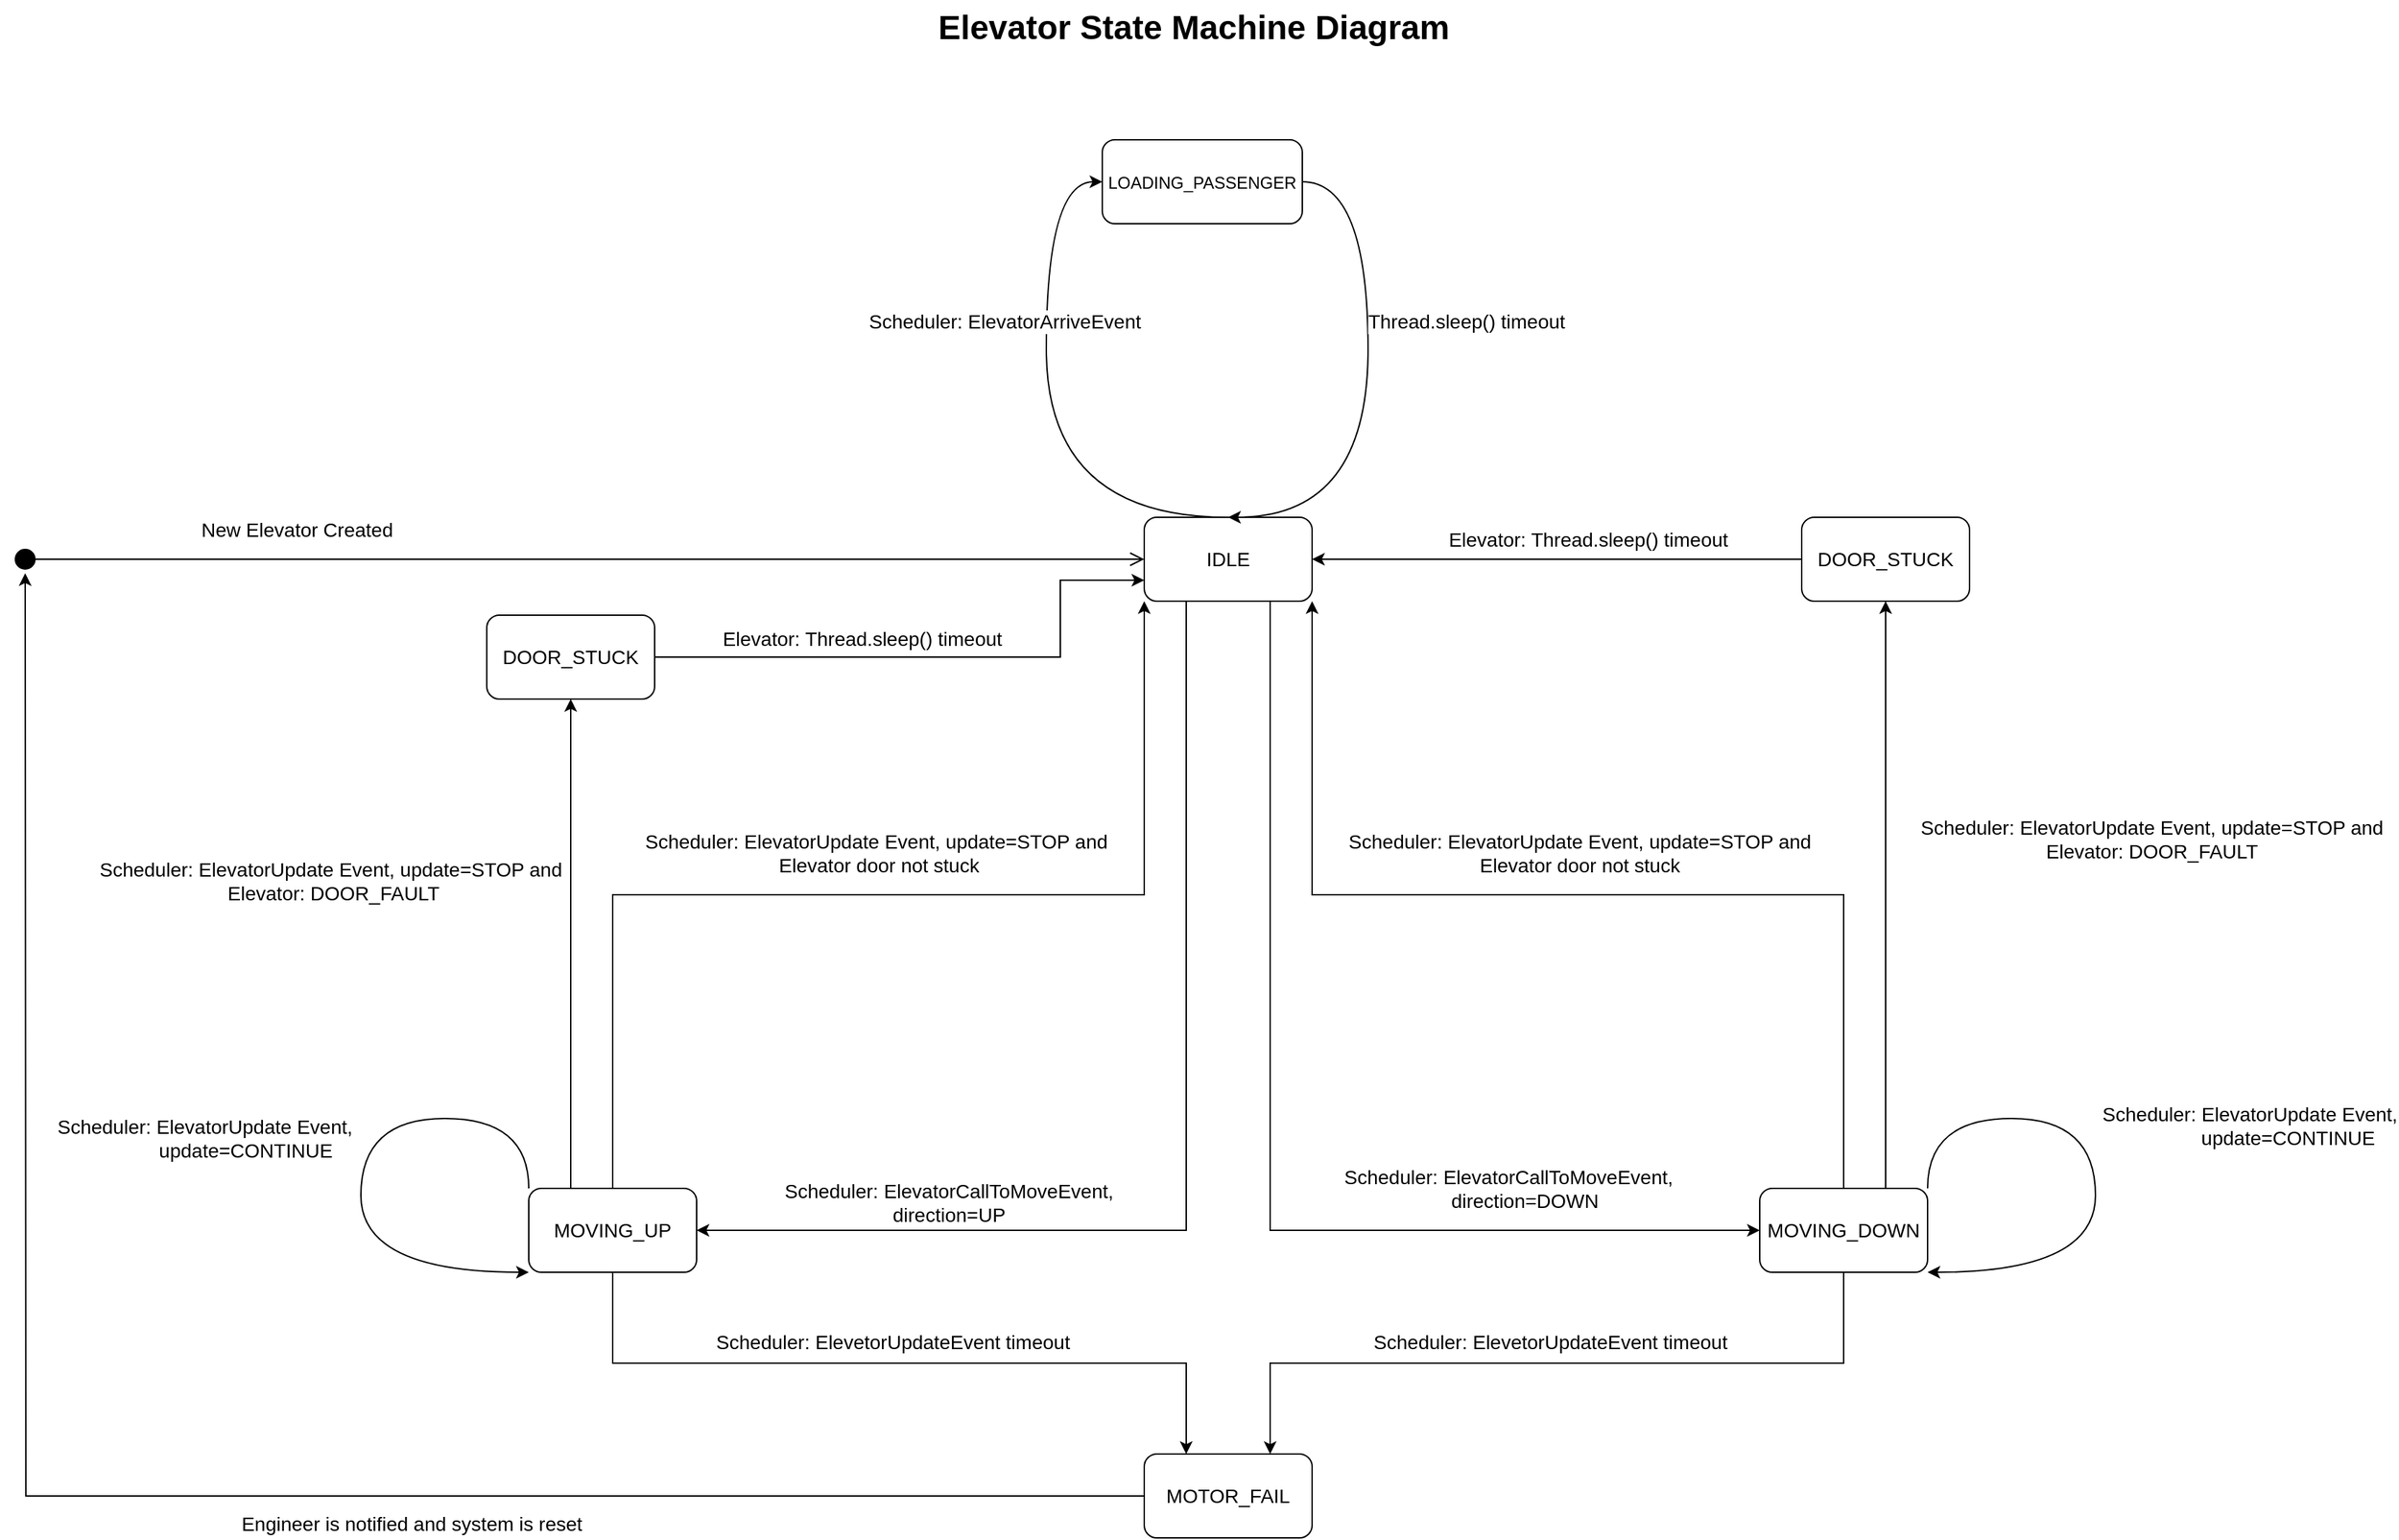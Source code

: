 <mxfile version="14.1.8" type="device"><diagram name="Page-1" id="74b105a0-9070-1c63-61bc-23e55f88626e"><mxGraphModel dx="1426" dy="905" grid="1" gridSize="10" guides="1" tooltips="1" connect="1" arrows="1" fold="1" page="1" pageScale="1.5" pageWidth="1169" pageHeight="826" background="none" math="0" shadow="0"><root><mxCell id="0" style=";html=1;"/><mxCell id="1" style=";html=1;" parent="0"/><mxCell id="10b056a9c633e61c-30" value="Elevator State Machine Diagram" style="text;strokeColor=none;fillColor=none;html=1;fontSize=24;fontStyle=1;verticalAlign=middle;align=center;" parent="1" vertex="1"><mxGeometry x="80" y="40" width="1590" height="40" as="geometry"/></mxCell><mxCell id="6EJC1zSlgxg4HjgMPHDt-37" style="edgeStyle=orthogonalEdgeStyle;curved=1;rounded=0;orthogonalLoop=1;jettySize=auto;html=1;exitX=0.5;exitY=0;exitDx=0;exitDy=0;entryX=0;entryY=0.5;entryDx=0;entryDy=0;fontSize=14;" parent="1" source="6EJC1zSlgxg4HjgMPHDt-3" target="6EJC1zSlgxg4HjgMPHDt-19" edge="1"><mxGeometry relative="1" as="geometry"><Array as="points"><mxPoint x="770" y="410"/><mxPoint x="770" y="170"/></Array></mxGeometry></mxCell><mxCell id="6EJC1zSlgxg4HjgMPHDt-38" value="Scheduler: ElevatorArriveEvent" style="edgeLabel;html=1;align=center;verticalAlign=middle;resizable=0;points=[];fontSize=14;" parent="6EJC1zSlgxg4HjgMPHDt-37" vertex="1" connectable="0"><mxGeometry x="0.342" relative="1" as="geometry"><mxPoint x="-30" y="5" as="offset"/></mxGeometry></mxCell><mxCell id="6EJC1zSlgxg4HjgMPHDt-3" value="IDLE" style="rounded=1;whiteSpace=wrap;html=1;fontSize=14;" parent="1" vertex="1"><mxGeometry x="840" y="410" width="120" height="60" as="geometry"/></mxCell><mxCell id="wV55XmTOusnGf4y4hNoI-14" value="&lt;span style=&quot;color: rgb(0 , 0 , 0) ; font-family: &amp;#34;helvetica&amp;#34; ; font-style: normal ; font-weight: 400 ; letter-spacing: normal ; text-align: center ; text-indent: 0px ; text-transform: none ; word-spacing: 0px ; background-color: rgb(255 , 255 , 255) ; display: inline ; float: none&quot;&gt;&lt;font style=&quot;font-size: 14px&quot;&gt;Scheduler: ElevetorUpdateEvent timeout&lt;/font&gt;&lt;/span&gt;" style="edgeStyle=orthogonalEdgeStyle;rounded=0;orthogonalLoop=1;jettySize=auto;html=1;exitX=0.5;exitY=1;exitDx=0;exitDy=0;entryX=0.25;entryY=0;entryDx=0;entryDy=0;" edge="1" parent="1" source="6EJC1zSlgxg4HjgMPHDt-4" target="wV55XmTOusnGf4y4hNoI-15"><mxGeometry x="-0.018" y="15" relative="1" as="geometry"><mxPoint x="840" y="1110" as="targetPoint"/><mxPoint as="offset"/></mxGeometry></mxCell><mxCell id="6EJC1zSlgxg4HjgMPHDt-4" value="MOVING_UP" style="rounded=1;whiteSpace=wrap;html=1;fontSize=14;" parent="1" vertex="1"><mxGeometry x="400" y="890" width="120" height="60" as="geometry"/></mxCell><mxCell id="6EJC1zSlgxg4HjgMPHDt-15" style="edgeStyle=orthogonalEdgeStyle;rounded=0;orthogonalLoop=1;jettySize=auto;html=1;exitX=0.5;exitY=0;exitDx=0;exitDy=0;entryX=1;entryY=1;entryDx=0;entryDy=0;fontSize=14;" parent="1" source="6EJC1zSlgxg4HjgMPHDt-5" target="6EJC1zSlgxg4HjgMPHDt-3" edge="1"><mxGeometry relative="1" as="geometry"><mxPoint x="1300" y="440" as="sourcePoint"/><Array as="points"><mxPoint x="1340" y="680"/><mxPoint x="960" y="680"/></Array></mxGeometry></mxCell><mxCell id="6EJC1zSlgxg4HjgMPHDt-16" value="&lt;span style=&quot;color: rgb(0 , 0 , 0) ; font-family: &amp;#34;helvetica&amp;#34; ; font-size: 14px ; font-style: normal ; font-weight: 400 ; letter-spacing: normal ; text-align: center ; text-indent: 0px ; text-transform: none ; word-spacing: 0px ; background-color: rgb(255 , 255 , 255) ; display: inline ; float: none&quot;&gt;Scheduler: ElevatorUpdate Event,&lt;span&gt;&amp;nbsp;&lt;/span&gt;&lt;/span&gt;&lt;span style=&quot;color: rgb(0 , 0 , 0) ; font-family: &amp;#34;helvetica&amp;#34; ; font-size: 14px ; font-style: normal ; font-weight: 400 ; letter-spacing: normal ; text-align: center ; text-indent: 0px ; text-transform: none ; word-spacing: 0px ; background-color: rgb(255 , 255 , 255) ; display: inline ; float: none&quot;&gt;update=STOP and &lt;br&gt;Elevator door not stuck&lt;/span&gt;" style="edgeLabel;html=1;align=center;verticalAlign=middle;resizable=0;points=[];fontSize=14;" parent="6EJC1zSlgxg4HjgMPHDt-15" vertex="1" connectable="0"><mxGeometry x="0.233" y="16" relative="1" as="geometry"><mxPoint x="93.33" y="-46" as="offset"/></mxGeometry></mxCell><mxCell id="wV55XmTOusnGf4y4hNoI-1" value="&lt;font style=&quot;font-size: 14px&quot;&gt;Scheduler: ElevatorUpdate Event, update=STOP and &lt;br&gt;Elevator: DOOR_FAULT&lt;/font&gt;" style="edgeStyle=orthogonalEdgeStyle;rounded=0;orthogonalLoop=1;jettySize=auto;html=1;exitX=0.75;exitY=0;exitDx=0;exitDy=0;entryX=0.5;entryY=1;entryDx=0;entryDy=0;" edge="1" parent="1" source="6EJC1zSlgxg4HjgMPHDt-5" target="wV55XmTOusnGf4y4hNoI-2"><mxGeometry x="0.191" y="-190" relative="1" as="geometry"><mxPoint x="1370" y="520" as="targetPoint"/><mxPoint as="offset"/></mxGeometry></mxCell><mxCell id="wV55XmTOusnGf4y4hNoI-13" value="&lt;font style=&quot;font-size: 14px&quot;&gt;Scheduler: ElevetorUpdateEvent timeout&lt;/font&gt;" style="edgeStyle=orthogonalEdgeStyle;rounded=0;orthogonalLoop=1;jettySize=auto;html=1;exitX=0.5;exitY=1;exitDx=0;exitDy=0;entryX=0.75;entryY=0;entryDx=0;entryDy=0;" edge="1" parent="1" source="6EJC1zSlgxg4HjgMPHDt-5" target="wV55XmTOusnGf4y4hNoI-15"><mxGeometry x="0.018" y="-15" relative="1" as="geometry"><mxPoint x="970" y="1090" as="targetPoint"/><mxPoint as="offset"/></mxGeometry></mxCell><mxCell id="6EJC1zSlgxg4HjgMPHDt-5" value="MOVING_DOWN" style="rounded=1;whiteSpace=wrap;html=1;fontSize=14;" parent="1" vertex="1"><mxGeometry x="1280" y="890" width="120" height="60" as="geometry"/></mxCell><mxCell id="6EJC1zSlgxg4HjgMPHDt-6" value="New Elevator Created" style="html=1;verticalAlign=bottom;startArrow=circle;startFill=1;endArrow=open;startSize=6;endSize=8;fontSize=14;entryX=0;entryY=0.5;entryDx=0;entryDy=0;" parent="1" target="6EJC1zSlgxg4HjgMPHDt-3" edge="1"><mxGeometry x="-0.5" y="10" width="80" relative="1" as="geometry"><mxPoint x="32" y="440" as="sourcePoint"/><mxPoint x="810" y="440" as="targetPoint"/><mxPoint as="offset"/></mxGeometry></mxCell><mxCell id="6EJC1zSlgxg4HjgMPHDt-9" value="&lt;span style=&quot;color: rgb(0 , 0 , 0) ; font-family: &amp;#34;helvetica&amp;#34; ; font-size: 14px ; font-style: normal ; font-weight: 400 ; letter-spacing: normal ; text-align: center ; text-indent: 0px ; text-transform: none ; word-spacing: 0px ; background-color: rgb(255 , 255 , 255) ; display: inline ; float: none&quot;&gt;Scheduler: ElevatorCallToMoveEvent, &lt;br&gt;direction=UP&lt;/span&gt;" style="edgeStyle=orthogonalEdgeStyle;rounded=0;orthogonalLoop=1;jettySize=auto;html=1;exitX=0.25;exitY=1;exitDx=0;exitDy=0;entryX=1;entryY=0.5;entryDx=0;entryDy=0;fontSize=14;" parent="1" source="6EJC1zSlgxg4HjgMPHDt-3" target="6EJC1zSlgxg4HjgMPHDt-4" edge="1"><mxGeometry x="0.55" y="-20" relative="1" as="geometry"><mxPoint as="offset"/><mxPoint x="860" y="920" as="sourcePoint"/></mxGeometry></mxCell><mxCell id="6EJC1zSlgxg4HjgMPHDt-11" style="edgeStyle=orthogonalEdgeStyle;rounded=0;orthogonalLoop=1;jettySize=auto;html=1;exitX=0.75;exitY=1;exitDx=0;exitDy=0;entryX=0;entryY=0.5;entryDx=0;entryDy=0;fontSize=14;" parent="1" source="6EJC1zSlgxg4HjgMPHDt-3" target="6EJC1zSlgxg4HjgMPHDt-5" edge="1"><mxGeometry relative="1" as="geometry"><mxPoint x="940" y="920" as="sourcePoint"/></mxGeometry></mxCell><mxCell id="6EJC1zSlgxg4HjgMPHDt-12" value="Scheduler: ElevatorCallToMoveEvent, &lt;br&gt;&amp;nbsp; &amp;nbsp; &amp;nbsp; direction=DOWN" style="edgeLabel;html=1;align=center;verticalAlign=middle;resizable=0;points=[];fontSize=14;" parent="6EJC1zSlgxg4HjgMPHDt-11" vertex="1" connectable="0"><mxGeometry x="-0.252" y="2" relative="1" as="geometry"><mxPoint x="168" y="121.11" as="offset"/></mxGeometry></mxCell><mxCell id="6EJC1zSlgxg4HjgMPHDt-36" style="edgeStyle=orthogonalEdgeStyle;rounded=0;orthogonalLoop=1;jettySize=auto;html=1;exitX=1;exitY=0.5;exitDx=0;exitDy=0;entryX=0.5;entryY=0;entryDx=0;entryDy=0;fontSize=14;curved=1;" parent="1" source="6EJC1zSlgxg4HjgMPHDt-19" target="6EJC1zSlgxg4HjgMPHDt-3" edge="1"><mxGeometry relative="1" as="geometry"><Array as="points"><mxPoint x="1000" y="170"/><mxPoint x="1000" y="410"/></Array></mxGeometry></mxCell><mxCell id="6EJC1zSlgxg4HjgMPHDt-39" value="Thread.sleep() timeout" style="edgeLabel;html=1;align=center;verticalAlign=middle;resizable=0;points=[];fontSize=14;" parent="6EJC1zSlgxg4HjgMPHDt-36" vertex="1" connectable="0"><mxGeometry x="-0.328" y="1" relative="1" as="geometry"><mxPoint x="69" y="17" as="offset"/></mxGeometry></mxCell><mxCell id="6EJC1zSlgxg4HjgMPHDt-19" value="&lt;font style=&quot;font-size: 12px&quot;&gt;LOADING_PASSENGER&lt;/font&gt;" style="rounded=1;whiteSpace=wrap;html=1;fontSize=14;" parent="1" vertex="1"><mxGeometry x="810" y="140" width="143" height="60" as="geometry"/></mxCell><mxCell id="6EJC1zSlgxg4HjgMPHDt-24" style="edgeStyle=orthogonalEdgeStyle;curved=1;rounded=0;orthogonalLoop=1;jettySize=auto;html=1;fontSize=14;entryX=1;entryY=1;entryDx=0;entryDy=0;exitX=1;exitY=0;exitDx=0;exitDy=0;" parent="1" source="6EJC1zSlgxg4HjgMPHDt-5" target="6EJC1zSlgxg4HjgMPHDt-5" edge="1"><mxGeometry relative="1" as="geometry"><Array as="points"><mxPoint x="1400" y="840"/><mxPoint x="1520" y="840"/><mxPoint x="1520" y="950"/></Array><mxPoint x="1440" y="850" as="sourcePoint"/><mxPoint x="1400" y="935" as="targetPoint"/></mxGeometry></mxCell><mxCell id="6EJC1zSlgxg4HjgMPHDt-26" value="Scheduler: ElevatorUpdate Event, &lt;br&gt;&amp;nbsp; &amp;nbsp; &amp;nbsp; &amp;nbsp; &amp;nbsp; &amp;nbsp; &amp;nbsp; update=CONTINUE" style="edgeLabel;html=1;align=center;verticalAlign=middle;resizable=0;points=[];fontSize=14;" parent="6EJC1zSlgxg4HjgMPHDt-24" vertex="1" connectable="0"><mxGeometry x="-0.095" y="-1" relative="1" as="geometry"><mxPoint x="111" y="-6" as="offset"/></mxGeometry></mxCell><mxCell id="6EJC1zSlgxg4HjgMPHDt-29" style="edgeStyle=orthogonalEdgeStyle;rounded=0;orthogonalLoop=1;jettySize=auto;html=1;fontSize=14;curved=1;entryX=0;entryY=1;entryDx=0;entryDy=0;" parent="1" target="6EJC1zSlgxg4HjgMPHDt-4" edge="1"><mxGeometry relative="1" as="geometry"><Array as="points"><mxPoint x="400" y="840"/><mxPoint x="280" y="840"/><mxPoint x="280" y="950"/></Array><mxPoint x="400" y="890" as="sourcePoint"/><mxPoint x="310" y="980" as="targetPoint"/></mxGeometry></mxCell><mxCell id="6EJC1zSlgxg4HjgMPHDt-33" value="&lt;span style=&quot;color: rgba(0 , 0 , 0 , 0) ; font-family: monospace ; font-size: 0px ; background-color: rgb(248 , 249 , 250)&quot;&gt;%3CmxGraphModel%3E%3Croot%3E%3CmxCell%20id%3D%220%22%2F%3E%3CmxCell%20id%3D%221%22%20parent%3D%220%22%2F%3E%3CmxCell%20id%3D%222%22%20value%3D%22Scheduler%3A%20ElevatorUpdate%20Event%2C%20%26lt%3Bbr%26gt%3B%26amp%3Bnbsp%3B%20%26amp%3Bnbsp%3B%20%26amp%3Bnbsp%3B%20%26amp%3Bnbsp%3B%20%26amp%3Bnbsp%3B%20%26amp%3Bnbsp%3B%20%26amp%3Bnbsp%3B%20update%3DCONTINUE%22%20style%3D%22edgeLabel%3Bhtml%3D1%3Balign%3Dcenter%3BverticalAlign%3Dmiddle%3Bresizable%3D0%3Bpoints%3D%5B%5D%3BfontSize%3D14%3B%22%20vertex%3D%221%22%20connectable%3D%220%22%20parent%3D%221%22%3E%3CmxGeometry%20x%3D%221580%22%20y%3D%22560%22%20as%3D%22geometry%22%2F%3E%3C%2FmxCell%3E%3C%2Froot%3E%3C%2FmxGraphModel%3E&lt;/span&gt;" style="edgeLabel;html=1;align=center;verticalAlign=middle;resizable=0;points=[];fontSize=14;" parent="6EJC1zSlgxg4HjgMPHDt-29" vertex="1" connectable="0"><mxGeometry x="-0.151" y="5" relative="1" as="geometry"><mxPoint as="offset"/></mxGeometry></mxCell><mxCell id="6EJC1zSlgxg4HjgMPHDt-35" value="Scheduler: ElevatorUpdate Event,&amp;nbsp;&lt;br&gt;&amp;nbsp; &amp;nbsp; &amp;nbsp; &amp;nbsp; &amp;nbsp; &amp;nbsp; &amp;nbsp; update=CONTINUE" style="edgeLabel;html=1;align=center;verticalAlign=middle;resizable=0;points=[];fontSize=14;" parent="6EJC1zSlgxg4HjgMPHDt-29" vertex="1" connectable="0"><mxGeometry x="0.019" y="-4" relative="1" as="geometry"><mxPoint x="-106" y="-20" as="offset"/></mxGeometry></mxCell><mxCell id="6EJC1zSlgxg4HjgMPHDt-28" style="rounded=0;orthogonalLoop=1;jettySize=auto;html=1;exitX=0.5;exitY=0;exitDx=0;exitDy=0;entryX=0;entryY=1;entryDx=0;entryDy=0;fontSize=14;edgeStyle=orthogonalEdgeStyle;" parent="1" source="6EJC1zSlgxg4HjgMPHDt-4" target="6EJC1zSlgxg4HjgMPHDt-3" edge="1"><mxGeometry relative="1" as="geometry"><mxPoint x="460" y="570" as="sourcePoint"/></mxGeometry></mxCell><mxCell id="6EJC1zSlgxg4HjgMPHDt-30" value="&lt;span style=&quot;font-family: &amp;#34;helvetica&amp;#34;&quot;&gt;Scheduler: ElevatorUpdate Event,&amp;nbsp;&lt;/span&gt;&lt;span style=&quot;font-family: &amp;#34;helvetica&amp;#34;&quot;&gt;update=STOP and&amp;nbsp;&lt;br&gt;Elevator door not stuck&lt;/span&gt;" style="edgeLabel;html=1;align=center;verticalAlign=middle;resizable=0;points=[];fontSize=14;" parent="6EJC1zSlgxg4HjgMPHDt-28" vertex="1" connectable="0"><mxGeometry x="-0.18" y="2" relative="1" as="geometry"><mxPoint x="72.22" y="-28" as="offset"/></mxGeometry></mxCell><mxCell id="wV55XmTOusnGf4y4hNoI-3" style="edgeStyle=orthogonalEdgeStyle;rounded=0;orthogonalLoop=1;jettySize=auto;html=1;exitX=0;exitY=0.5;exitDx=0;exitDy=0;entryX=1;entryY=0.5;entryDx=0;entryDy=0;" edge="1" parent="1" source="wV55XmTOusnGf4y4hNoI-2" target="6EJC1zSlgxg4HjgMPHDt-3"><mxGeometry relative="1" as="geometry"/></mxCell><mxCell id="wV55XmTOusnGf4y4hNoI-8" value="&lt;font style=&quot;font-size: 14px&quot;&gt;Elevator: Thread.sleep() timeout&amp;nbsp;&lt;/font&gt;" style="edgeLabel;html=1;align=center;verticalAlign=middle;resizable=0;points=[];" vertex="1" connectable="0" parent="wV55XmTOusnGf4y4hNoI-3"><mxGeometry x="-0.137" y="-1" relative="1" as="geometry"><mxPoint y="-13" as="offset"/></mxGeometry></mxCell><mxCell id="wV55XmTOusnGf4y4hNoI-2" value="DOOR_STUCK" style="rounded=1;whiteSpace=wrap;html=1;fontSize=14;" vertex="1" parent="1"><mxGeometry x="1310" y="410" width="120" height="60" as="geometry"/></mxCell><mxCell id="wV55XmTOusnGf4y4hNoI-9" value="&lt;span style=&quot;font-size: 14px&quot;&gt;Scheduler: ElevatorUpdate Event, update=STOP and&amp;nbsp;&lt;/span&gt;&lt;br style=&quot;font-size: 14px&quot;&gt;&lt;span style=&quot;font-size: 14px&quot;&gt;Elevator: DOOR_FAULT&lt;/span&gt;" style="edgeStyle=orthogonalEdgeStyle;rounded=0;orthogonalLoop=1;jettySize=auto;html=1;exitX=0.25;exitY=0;exitDx=0;exitDy=0;entryX=0.5;entryY=1;entryDx=0;entryDy=0;" edge="1" parent="1" source="6EJC1zSlgxg4HjgMPHDt-4" target="wV55XmTOusnGf4y4hNoI-10"><mxGeometry x="0.257" y="170" relative="1" as="geometry"><mxPoint x="430" y="540" as="targetPoint"/><mxPoint x="430" y="850" as="sourcePoint"/><mxPoint as="offset"/></mxGeometry></mxCell><mxCell id="wV55XmTOusnGf4y4hNoI-10" value="DOOR_STUCK" style="rounded=1;whiteSpace=wrap;html=1;fontSize=14;" vertex="1" parent="1"><mxGeometry x="370" y="480" width="120" height="60" as="geometry"/></mxCell><mxCell id="wV55XmTOusnGf4y4hNoI-11" style="edgeStyle=orthogonalEdgeStyle;rounded=0;orthogonalLoop=1;jettySize=auto;html=1;exitX=1;exitY=0.5;exitDx=0;exitDy=0;entryX=0;entryY=0.75;entryDx=0;entryDy=0;" edge="1" parent="1" source="wV55XmTOusnGf4y4hNoI-10" target="6EJC1zSlgxg4HjgMPHDt-3"><mxGeometry relative="1" as="geometry"><mxPoint x="810" y="500" as="sourcePoint"/><mxPoint x="460" y="500" as="targetPoint"/><Array as="points"><mxPoint x="780" y="510"/><mxPoint x="780" y="455"/></Array></mxGeometry></mxCell><mxCell id="wV55XmTOusnGf4y4hNoI-12" value="&lt;font style=&quot;font-size: 14px&quot;&gt;Elevator: Thread.sleep() timeout&amp;nbsp;&lt;/font&gt;" style="edgeLabel;html=1;align=center;verticalAlign=middle;resizable=0;points=[];" vertex="1" connectable="0" parent="wV55XmTOusnGf4y4hNoI-11"><mxGeometry x="-0.137" y="-1" relative="1" as="geometry"><mxPoint x="-25" y="-14" as="offset"/></mxGeometry></mxCell><mxCell id="wV55XmTOusnGf4y4hNoI-16" style="edgeStyle=orthogonalEdgeStyle;rounded=0;orthogonalLoop=1;jettySize=auto;html=1;exitX=0;exitY=0.5;exitDx=0;exitDy=0;" edge="1" parent="1" source="wV55XmTOusnGf4y4hNoI-15"><mxGeometry relative="1" as="geometry"><mxPoint x="40" y="450" as="targetPoint"/></mxGeometry></mxCell><mxCell id="wV55XmTOusnGf4y4hNoI-17" value="&lt;font style=&quot;font-size: 14px&quot;&gt;Engineer is notified and system is reset&lt;/font&gt;" style="edgeLabel;html=1;align=center;verticalAlign=middle;resizable=0;points=[];" vertex="1" connectable="0" parent="wV55XmTOusnGf4y4hNoI-16"><mxGeometry x="-0.282" y="-1" relative="1" as="geometry"><mxPoint y="21" as="offset"/></mxGeometry></mxCell><mxCell id="wV55XmTOusnGf4y4hNoI-15" value="MOTOR_FAIL" style="rounded=1;whiteSpace=wrap;html=1;fontSize=14;" vertex="1" parent="1"><mxGeometry x="840" y="1080" width="120" height="60" as="geometry"/></mxCell></root></mxGraphModel></diagram></mxfile>